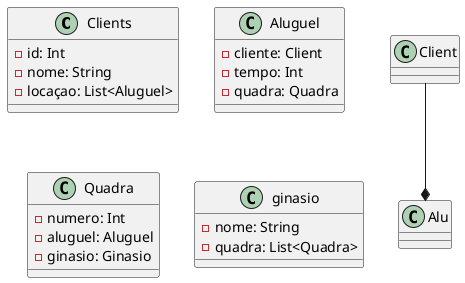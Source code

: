 @startuml ginasio
class Clients {
  - id: Int
  - nome: String
  - locaçao: List<Aluguel>
}

Client --* Alu

class Aluguel {
  - cliente: Client
  - tempo: Int
  - quadra: Quadra
}

class Quadra {
  - numero: Int
  - aluguel: Aluguel
  - ginasio: Ginasio
}

class ginasio {
  - nome: String
  - quadra: List<Quadra>
}
@enduml